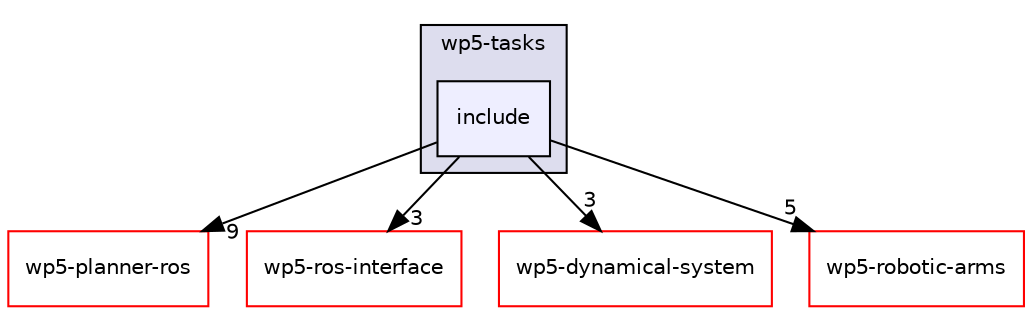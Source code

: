 digraph "/home/lmunier/Documents/robetarme/robetarme-deliverables-wp5/src/wp5-tasks/include" {
  compound=true
  node [ fontsize="10", fontname="Helvetica"];
  edge [ labelfontsize="10", labelfontname="Helvetica"];
  subgraph clusterdir_335b0a685d7ba665093824a7d5bff625 {
    graph [ bgcolor="#ddddee", pencolor="black", label="wp5-tasks" fontname="Helvetica", fontsize="10", URL="dir_335b0a685d7ba665093824a7d5bff625.html"]
  dir_22b48096fab27517eff40960bb676e99 [shape=box, label="include", style="filled", fillcolor="#eeeeff", pencolor="black", URL="dir_22b48096fab27517eff40960bb676e99.html"];
  }
  dir_ab6553eef1a09de7ccfd4e7a06da7626 [shape=box label="wp5-planner-ros" fillcolor="white" style="filled" color="red" URL="dir_ab6553eef1a09de7ccfd4e7a06da7626.html"];
  dir_24cc78587ca3d82c7ece8c5a0652aecd [shape=box label="wp5-ros-interface" fillcolor="white" style="filled" color="red" URL="dir_24cc78587ca3d82c7ece8c5a0652aecd.html"];
  dir_e0ea8c05b5401c2a19bd76f9656679c5 [shape=box label="wp5-dynamical-system" fillcolor="white" style="filled" color="red" URL="dir_e0ea8c05b5401c2a19bd76f9656679c5.html"];
  dir_d358a46036a0d13e363a89125c2b2ea0 [shape=box label="wp5-robotic-arms" fillcolor="white" style="filled" color="red" URL="dir_d358a46036a0d13e363a89125c2b2ea0.html"];
  dir_22b48096fab27517eff40960bb676e99->dir_ab6553eef1a09de7ccfd4e7a06da7626 [headlabel="9", labeldistance=1.5 headhref="dir_000049_000016.html"];
  dir_22b48096fab27517eff40960bb676e99->dir_24cc78587ca3d82c7ece8c5a0652aecd [headlabel="3", labeldistance=1.5 headhref="dir_000049_000018.html"];
  dir_22b48096fab27517eff40960bb676e99->dir_e0ea8c05b5401c2a19bd76f9656679c5 [headlabel="3", labeldistance=1.5 headhref="dir_000049_000015.html"];
  dir_22b48096fab27517eff40960bb676e99->dir_d358a46036a0d13e363a89125c2b2ea0 [headlabel="5", labeldistance=1.5 headhref="dir_000049_000017.html"];
}
